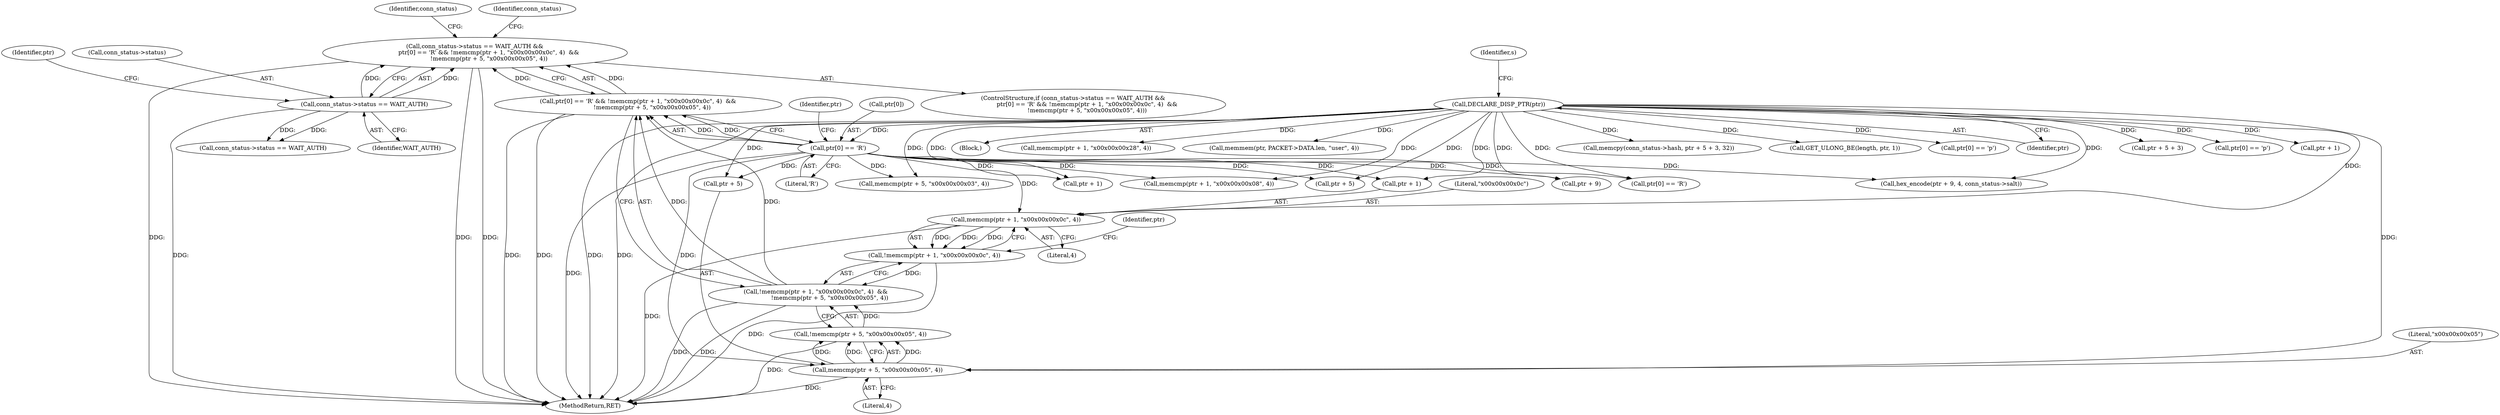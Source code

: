digraph "0_ettercap_e3abe7d7585ecc420a7cab73313216613aadad5a@API" {
"1000478" [label="(Call,conn_status->status == WAIT_AUTH &&\n               ptr[0] == 'R' && !memcmp(ptr + 1, \"\x00\x00\x00\x0c\", 4)  &&\n               !memcmp(ptr + 5, \"\x00\x00\x00\x05\", 4))"];
"1000479" [label="(Call,conn_status->status == WAIT_AUTH)"];
"1000484" [label="(Call,ptr[0] == 'R' && !memcmp(ptr + 1, \"\x00\x00\x00\x0c\", 4)  &&\n               !memcmp(ptr + 5, \"\x00\x00\x00\x05\", 4))"];
"1000485" [label="(Call,ptr[0] == 'R')"];
"1000114" [label="(Call,DECLARE_DISP_PTR(ptr))"];
"1000490" [label="(Call,!memcmp(ptr + 1, \"\x00\x00\x00\x0c\", 4)  &&\n               !memcmp(ptr + 5, \"\x00\x00\x00\x05\", 4))"];
"1000491" [label="(Call,!memcmp(ptr + 1, \"\x00\x00\x00\x0c\", 4))"];
"1000492" [label="(Call,memcmp(ptr + 1, \"\x00\x00\x00\x0c\", 4))"];
"1000498" [label="(Call,!memcmp(ptr + 5, \"\x00\x00\x00\x05\", 4))"];
"1000499" [label="(Call,memcmp(ptr + 5, \"\x00\x00\x00\x05\", 4))"];
"1000493" [label="(Call,ptr + 1)"];
"1000529" [label="(Call,conn_status->status == WAIT_AUTH)"];
"1000496" [label="(Literal,\"\x00\x00\x00\x0c\")"];
"1000477" [label="(ControlStructure,if (conn_status->status == WAIT_AUTH &&\n               ptr[0] == 'R' && !memcmp(ptr + 1, \"\x00\x00\x00\x0c\", 4)  &&\n               !memcmp(ptr + 5, \"\x00\x00\x00\x05\", 4)))"];
"1000114" [label="(Call,DECLARE_DISP_PTR(ptr))"];
"1000491" [label="(Call,!memcmp(ptr + 1, \"\x00\x00\x00\x0c\", 4))"];
"1000535" [label="(Call,ptr[0] == 'R')"];
"1000499" [label="(Call,memcmp(ptr + 5, \"\x00\x00\x00\x05\", 4))"];
"1000542" [label="(Call,memcmp(ptr + 1, \"\x00\x00\x00\x08\", 4))"];
"1000480" [label="(Call,conn_status->status)"];
"1000118" [label="(Identifier,s)"];
"1000324" [label="(Call,memcpy(conn_status->hash, ptr + 5 + 3, 32))"];
"1000390" [label="(Call,GET_ULONG_BE(length, ptr, 1))"];
"1000492" [label="(Call,memcmp(ptr + 1, \"\x00\x00\x00\x0c\", 4))"];
"1000286" [label="(Call,ptr[0] == 'p')"];
"1000115" [label="(Identifier,ptr)"];
"1000484" [label="(Call,ptr[0] == 'R' && !memcmp(ptr + 1, \"\x00\x00\x00\x0c\", 4)  &&\n               !memcmp(ptr + 5, \"\x00\x00\x00\x05\", 4))"];
"1000503" [label="(Literal,\"\x00\x00\x00\x05\")"];
"1000508" [label="(Identifier,conn_status)"];
"1000489" [label="(Literal,'R')"];
"1000485" [label="(Call,ptr[0] == 'R')"];
"1000531" [label="(Identifier,conn_status)"];
"1000550" [label="(Call,ptr + 5)"];
"1000500" [label="(Call,ptr + 5)"];
"1000498" [label="(Call,!memcmp(ptr + 5, \"\x00\x00\x00\x05\", 4))"];
"1000328" [label="(Call,ptr + 5 + 3)"];
"1000501" [label="(Identifier,ptr)"];
"1000487" [label="(Identifier,ptr)"];
"1000376" [label="(Call,ptr[0] == 'p')"];
"1000478" [label="(Call,conn_status->status == WAIT_AUTH &&\n               ptr[0] == 'R' && !memcmp(ptr + 1, \"\x00\x00\x00\x0c\", 4)  &&\n               !memcmp(ptr + 5, \"\x00\x00\x00\x05\", 4))"];
"1000301" [label="(Call,ptr + 1)"];
"1000490" [label="(Call,!memcmp(ptr + 1, \"\x00\x00\x00\x0c\", 4)  &&\n               !memcmp(ptr + 5, \"\x00\x00\x00\x05\", 4))"];
"1000494" [label="(Identifier,ptr)"];
"1000519" [label="(Call,ptr + 9)"];
"1000483" [label="(Identifier,WAIT_AUTH)"];
"1000518" [label="(Call,hex_encode(ptr + 9, 4, conn_status->salt))"];
"1000497" [label="(Literal,4)"];
"1000479" [label="(Call,conn_status->status == WAIT_AUTH)"];
"1000113" [label="(Block,)"];
"1000300" [label="(Call,memcmp(ptr + 1, \"\x00\x00\x00\x28\", 4))"];
"1000504" [label="(Literal,4)"];
"1000543" [label="(Call,ptr + 1)"];
"1000572" [label="(MethodReturn,RET)"];
"1000549" [label="(Call,memcmp(ptr + 5, \"\x00\x00\x00\x03\", 4))"];
"1000486" [label="(Call,ptr[0])"];
"1000169" [label="(Call,memmem(ptr, PACKET->DATA.len, \"user\", 4))"];
"1000478" -> "1000477"  [label="AST: "];
"1000478" -> "1000479"  [label="CFG: "];
"1000478" -> "1000484"  [label="CFG: "];
"1000479" -> "1000478"  [label="AST: "];
"1000484" -> "1000478"  [label="AST: "];
"1000508" -> "1000478"  [label="CFG: "];
"1000531" -> "1000478"  [label="CFG: "];
"1000478" -> "1000572"  [label="DDG: "];
"1000478" -> "1000572"  [label="DDG: "];
"1000478" -> "1000572"  [label="DDG: "];
"1000479" -> "1000478"  [label="DDG: "];
"1000479" -> "1000478"  [label="DDG: "];
"1000484" -> "1000478"  [label="DDG: "];
"1000484" -> "1000478"  [label="DDG: "];
"1000479" -> "1000483"  [label="CFG: "];
"1000480" -> "1000479"  [label="AST: "];
"1000483" -> "1000479"  [label="AST: "];
"1000487" -> "1000479"  [label="CFG: "];
"1000479" -> "1000572"  [label="DDG: "];
"1000479" -> "1000529"  [label="DDG: "];
"1000479" -> "1000529"  [label="DDG: "];
"1000484" -> "1000485"  [label="CFG: "];
"1000484" -> "1000490"  [label="CFG: "];
"1000485" -> "1000484"  [label="AST: "];
"1000490" -> "1000484"  [label="AST: "];
"1000484" -> "1000572"  [label="DDG: "];
"1000484" -> "1000572"  [label="DDG: "];
"1000485" -> "1000484"  [label="DDG: "];
"1000485" -> "1000484"  [label="DDG: "];
"1000490" -> "1000484"  [label="DDG: "];
"1000490" -> "1000484"  [label="DDG: "];
"1000485" -> "1000489"  [label="CFG: "];
"1000486" -> "1000485"  [label="AST: "];
"1000489" -> "1000485"  [label="AST: "];
"1000494" -> "1000485"  [label="CFG: "];
"1000485" -> "1000572"  [label="DDG: "];
"1000114" -> "1000485"  [label="DDG: "];
"1000485" -> "1000492"  [label="DDG: "];
"1000485" -> "1000493"  [label="DDG: "];
"1000485" -> "1000499"  [label="DDG: "];
"1000485" -> "1000500"  [label="DDG: "];
"1000485" -> "1000518"  [label="DDG: "];
"1000485" -> "1000519"  [label="DDG: "];
"1000485" -> "1000535"  [label="DDG: "];
"1000485" -> "1000542"  [label="DDG: "];
"1000485" -> "1000543"  [label="DDG: "];
"1000485" -> "1000549"  [label="DDG: "];
"1000485" -> "1000550"  [label="DDG: "];
"1000114" -> "1000113"  [label="AST: "];
"1000114" -> "1000115"  [label="CFG: "];
"1000115" -> "1000114"  [label="AST: "];
"1000118" -> "1000114"  [label="CFG: "];
"1000114" -> "1000572"  [label="DDG: "];
"1000114" -> "1000572"  [label="DDG: "];
"1000114" -> "1000169"  [label="DDG: "];
"1000114" -> "1000286"  [label="DDG: "];
"1000114" -> "1000300"  [label="DDG: "];
"1000114" -> "1000301"  [label="DDG: "];
"1000114" -> "1000324"  [label="DDG: "];
"1000114" -> "1000328"  [label="DDG: "];
"1000114" -> "1000376"  [label="DDG: "];
"1000114" -> "1000390"  [label="DDG: "];
"1000114" -> "1000492"  [label="DDG: "];
"1000114" -> "1000493"  [label="DDG: "];
"1000114" -> "1000499"  [label="DDG: "];
"1000114" -> "1000500"  [label="DDG: "];
"1000114" -> "1000518"  [label="DDG: "];
"1000114" -> "1000519"  [label="DDG: "];
"1000114" -> "1000535"  [label="DDG: "];
"1000114" -> "1000542"  [label="DDG: "];
"1000114" -> "1000543"  [label="DDG: "];
"1000114" -> "1000549"  [label="DDG: "];
"1000114" -> "1000550"  [label="DDG: "];
"1000490" -> "1000491"  [label="CFG: "];
"1000490" -> "1000498"  [label="CFG: "];
"1000491" -> "1000490"  [label="AST: "];
"1000498" -> "1000490"  [label="AST: "];
"1000490" -> "1000572"  [label="DDG: "];
"1000490" -> "1000572"  [label="DDG: "];
"1000491" -> "1000490"  [label="DDG: "];
"1000498" -> "1000490"  [label="DDG: "];
"1000491" -> "1000492"  [label="CFG: "];
"1000492" -> "1000491"  [label="AST: "];
"1000501" -> "1000491"  [label="CFG: "];
"1000491" -> "1000572"  [label="DDG: "];
"1000492" -> "1000491"  [label="DDG: "];
"1000492" -> "1000491"  [label="DDG: "];
"1000492" -> "1000491"  [label="DDG: "];
"1000492" -> "1000497"  [label="CFG: "];
"1000493" -> "1000492"  [label="AST: "];
"1000496" -> "1000492"  [label="AST: "];
"1000497" -> "1000492"  [label="AST: "];
"1000492" -> "1000572"  [label="DDG: "];
"1000498" -> "1000499"  [label="CFG: "];
"1000499" -> "1000498"  [label="AST: "];
"1000498" -> "1000572"  [label="DDG: "];
"1000499" -> "1000498"  [label="DDG: "];
"1000499" -> "1000498"  [label="DDG: "];
"1000499" -> "1000498"  [label="DDG: "];
"1000499" -> "1000504"  [label="CFG: "];
"1000500" -> "1000499"  [label="AST: "];
"1000503" -> "1000499"  [label="AST: "];
"1000504" -> "1000499"  [label="AST: "];
"1000499" -> "1000572"  [label="DDG: "];
}
